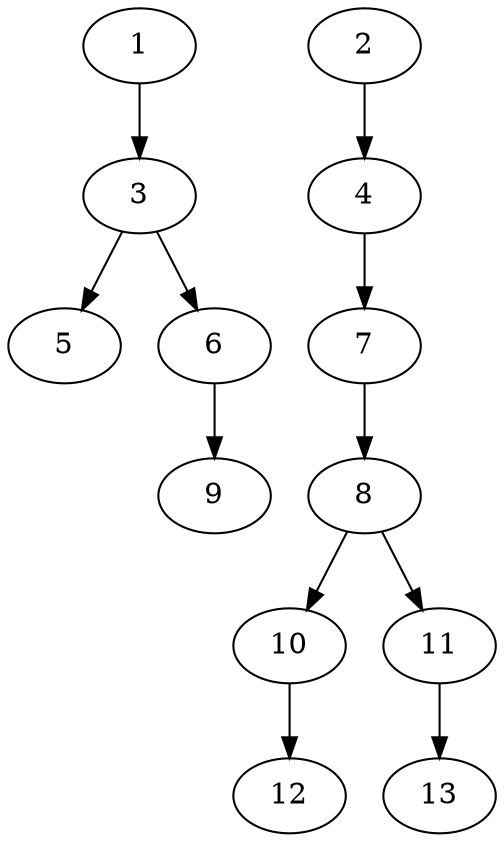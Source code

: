 // DAG (tier=1-easy, mode=data, n=13, ccr=0.345, fat=0.496, density=0.297, regular=0.682, jump=0.039, mindata=1048576, maxdata=8388608)
// DAG automatically generated by daggen at Sun Aug 24 16:33:33 2025
// /home/ermia/Project/Environments/daggen/bin/daggen --dot --ccr 0.345 --fat 0.496 --regular 0.682 --density 0.297 --jump 0.039 --mindata 1048576 --maxdata 8388608 -n 13 
digraph G {
  1 [size="289197138835813695488", alpha="0.18", expect_size="144598569417906847744"]
  1 -> 3 [size ="349853305536512"]
  2 [size="302648209059186368", alpha="0.04", expect_size="151324104529593184"]
  2 -> 4 [size ="272832839811072"]
  3 [size="136729687717035638784", alpha="0.10", expect_size="68364843858517819392"]
  3 -> 5 [size ="212323729932288"]
  3 -> 6 [size ="212323729932288"]
  4 [size="2470560592837270", alpha="0.08", expect_size="1235280296418635"]
  4 -> 7 [size ="72606455693312"]
  5 [size="947210248356627", alpha="0.00", expect_size="473605124178313"]
  6 [size="73894242480706576", alpha="0.17", expect_size="36947121240353288"]
  6 -> 9 [size ="31085035520000"]
  7 [size="46481328401734200", alpha="0.18", expect_size="23240664200867100"]
  7 -> 8 [size ="72557105512448"]
  8 [size="2020839088464062", alpha="0.01", expect_size="1010419544232031"]
  8 -> 10 [size ="89863206469632"]
  8 -> 11 [size ="89863206469632"]
  9 [size="1318423365829212928", alpha="0.11", expect_size="659211682914606464"]
  10 [size="31587100221581033472", alpha="0.17", expect_size="15793550110790516736"]
  10 -> 12 [size ="79939818749952"]
  11 [size="15112151795662454", alpha="0.18", expect_size="7556075897831227"]
  11 -> 13 [size ="264007109836800"]
  12 [size="45643206938853376000", alpha="0.08", expect_size="22821603469426688000"]
  13 [size="588568116401899831296", alpha="0.02", expect_size="294284058200949915648"]
}